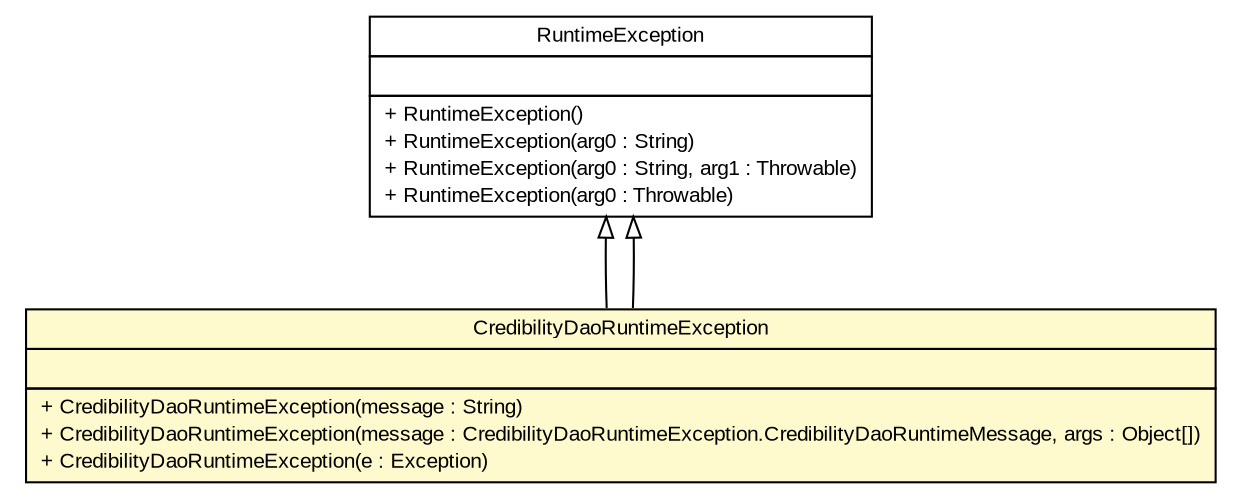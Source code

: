 #!/usr/local/bin/dot
#
# Class diagram 
# Generated by UMLGraph version R5_6-24-gf6e263 (http://www.umlgraph.org/)
#

digraph G {
	edge [fontname="arial",fontsize=10,labelfontname="arial",labelfontsize=10];
	node [fontname="arial",fontsize=10,shape=plaintext];
	nodesep=0.25;
	ranksep=0.5;
	// gov.sandia.cf.dao.CredibilityDaoRuntimeException
	c69745 [label=<<table title="gov.sandia.cf.dao.CredibilityDaoRuntimeException" border="0" cellborder="1" cellspacing="0" cellpadding="2" port="p" bgcolor="lemonChiffon" href="./CredibilityDaoRuntimeException.html">
		<tr><td><table border="0" cellspacing="0" cellpadding="1">
<tr><td align="center" balign="center"> CredibilityDaoRuntimeException </td></tr>
		</table></td></tr>
		<tr><td><table border="0" cellspacing="0" cellpadding="1">
<tr><td align="left" balign="left">  </td></tr>
		</table></td></tr>
		<tr><td><table border="0" cellspacing="0" cellpadding="1">
<tr><td align="left" balign="left"> + CredibilityDaoRuntimeException(message : String) </td></tr>
<tr><td align="left" balign="left"> + CredibilityDaoRuntimeException(message : CredibilityDaoRuntimeException.CredibilityDaoRuntimeMessage, args : Object[]) </td></tr>
<tr><td align="left" balign="left"> + CredibilityDaoRuntimeException(e : Exception) </td></tr>
		</table></td></tr>
		</table>>, URL="./CredibilityDaoRuntimeException.html", fontname="arial", fontcolor="black", fontsize=10.0];
	//gov.sandia.cf.dao.CredibilityDaoRuntimeException extends java.lang.RuntimeException
	c70287:p -> c69745:p [dir=back,arrowtail=empty];
	//gov.sandia.cf.dao.CredibilityDaoRuntimeException extends java.lang.RuntimeException
	c70287:p -> c69745:p [dir=back,arrowtail=empty];
	// java.lang.RuntimeException
	c70287 [label=<<table title="java.lang.RuntimeException" border="0" cellborder="1" cellspacing="0" cellpadding="2" port="p" href="http://java.sun.com/j2se/1.4.2/docs/api/java/lang/RuntimeException.html">
		<tr><td><table border="0" cellspacing="0" cellpadding="1">
<tr><td align="center" balign="center"> RuntimeException </td></tr>
		</table></td></tr>
		<tr><td><table border="0" cellspacing="0" cellpadding="1">
<tr><td align="left" balign="left">  </td></tr>
		</table></td></tr>
		<tr><td><table border="0" cellspacing="0" cellpadding="1">
<tr><td align="left" balign="left"> + RuntimeException() </td></tr>
<tr><td align="left" balign="left"> + RuntimeException(arg0 : String) </td></tr>
<tr><td align="left" balign="left"> + RuntimeException(arg0 : String, arg1 : Throwable) </td></tr>
<tr><td align="left" balign="left"> + RuntimeException(arg0 : Throwable) </td></tr>
		</table></td></tr>
		</table>>, URL="http://java.sun.com/j2se/1.4.2/docs/api/java/lang/RuntimeException.html", fontname="arial", fontcolor="black", fontsize=10.0];
}

